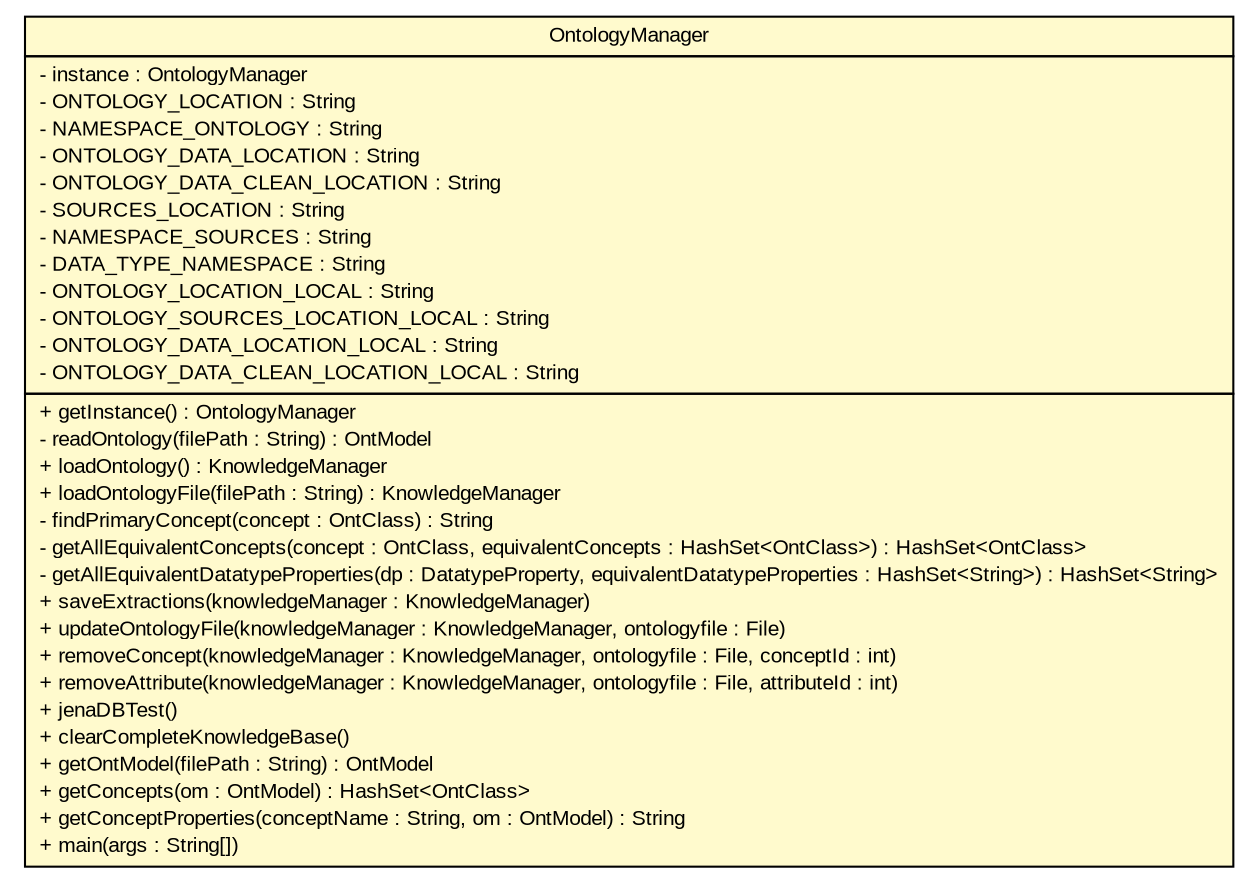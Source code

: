 #!/usr/local/bin/dot
#
# Class diagram 
# Generated by UMLGraph version 5.2 (http://www.umlgraph.org/)
#

digraph G {
	edge [fontname="arial",fontsize=10,labelfontname="arial",labelfontsize=10];
	node [fontname="arial",fontsize=10,shape=plaintext];
	nodesep=0.25;
	ranksep=0.5;
	// tud.iir.persistence.OntologyManager
	c49789 [label=<<table title="tud.iir.persistence.OntologyManager" border="0" cellborder="1" cellspacing="0" cellpadding="2" port="p" bgcolor="lemonChiffon" href="./OntologyManager.html">
		<tr><td><table border="0" cellspacing="0" cellpadding="1">
<tr><td align="center" balign="center"> OntologyManager </td></tr>
		</table></td></tr>
		<tr><td><table border="0" cellspacing="0" cellpadding="1">
<tr><td align="left" balign="left"> - instance : OntologyManager </td></tr>
<tr><td align="left" balign="left"> - ONTOLOGY_LOCATION : String </td></tr>
<tr><td align="left" balign="left"> - NAMESPACE_ONTOLOGY : String </td></tr>
<tr><td align="left" balign="left"> - ONTOLOGY_DATA_LOCATION : String </td></tr>
<tr><td align="left" balign="left"> - ONTOLOGY_DATA_CLEAN_LOCATION : String </td></tr>
<tr><td align="left" balign="left"> - SOURCES_LOCATION : String </td></tr>
<tr><td align="left" balign="left"> - NAMESPACE_SOURCES : String </td></tr>
<tr><td align="left" balign="left"> - DATA_TYPE_NAMESPACE : String </td></tr>
<tr><td align="left" balign="left"> - ONTOLOGY_LOCATION_LOCAL : String </td></tr>
<tr><td align="left" balign="left"> - ONTOLOGY_SOURCES_LOCATION_LOCAL : String </td></tr>
<tr><td align="left" balign="left"> - ONTOLOGY_DATA_LOCATION_LOCAL : String </td></tr>
<tr><td align="left" balign="left"> - ONTOLOGY_DATA_CLEAN_LOCATION_LOCAL : String </td></tr>
		</table></td></tr>
		<tr><td><table border="0" cellspacing="0" cellpadding="1">
<tr><td align="left" balign="left"> + getInstance() : OntologyManager </td></tr>
<tr><td align="left" balign="left"> - readOntology(filePath : String) : OntModel </td></tr>
<tr><td align="left" balign="left"> + loadOntology() : KnowledgeManager </td></tr>
<tr><td align="left" balign="left"> + loadOntologyFile(filePath : String) : KnowledgeManager </td></tr>
<tr><td align="left" balign="left"> - findPrimaryConcept(concept : OntClass) : String </td></tr>
<tr><td align="left" balign="left"> - getAllEquivalentConcepts(concept : OntClass, equivalentConcepts : HashSet&lt;OntClass&gt;) : HashSet&lt;OntClass&gt; </td></tr>
<tr><td align="left" balign="left"> - getAllEquivalentDatatypeProperties(dp : DatatypeProperty, equivalentDatatypeProperties : HashSet&lt;String&gt;) : HashSet&lt;String&gt; </td></tr>
<tr><td align="left" balign="left"> + saveExtractions(knowledgeManager : KnowledgeManager) </td></tr>
<tr><td align="left" balign="left"> + updateOntologyFile(knowledgeManager : KnowledgeManager, ontologyfile : File) </td></tr>
<tr><td align="left" balign="left"> + removeConcept(knowledgeManager : KnowledgeManager, ontologyfile : File, conceptId : int) </td></tr>
<tr><td align="left" balign="left"> + removeAttribute(knowledgeManager : KnowledgeManager, ontologyfile : File, attributeId : int) </td></tr>
<tr><td align="left" balign="left"> + jenaDBTest() </td></tr>
<tr><td align="left" balign="left"> + clearCompleteKnowledgeBase() </td></tr>
<tr><td align="left" balign="left"> + getOntModel(filePath : String) : OntModel </td></tr>
<tr><td align="left" balign="left"> + getConcepts(om : OntModel) : HashSet&lt;OntClass&gt; </td></tr>
<tr><td align="left" balign="left"> + getConceptProperties(conceptName : String, om : OntModel) : String </td></tr>
<tr><td align="left" balign="left"> + main(args : String[]) </td></tr>
		</table></td></tr>
		</table>>, fontname="arial", fontcolor="black", fontsize=10.0];
}

